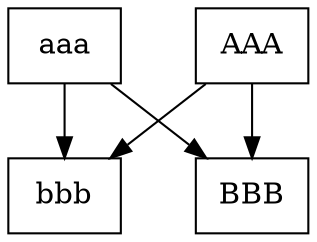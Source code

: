 digraph G {
	graph [nodesep="0.5"];
	node [label="\N", shape=box];
	graph [bb="0,0,144,108"];
	aaa [pos="27,90", width="0.75", height="0.50"];
	bbb [pos="27,18", width="0.75", height="0.50"];
	BBB [pos="117,18", width="0.75", height="0.50"];
	AAA [pos="117,90", width="0.75", height="0.50"];
	aaa -> bbb [pos="e,27,36 27,72 27,64 27,55 27,46"];
	aaa -> BBB [pos="e,95,36 50,72 61,63 75,52 87,42"];
	AAA -> BBB [pos="e,117,36 117,72 117,64 117,55 117,46"];
	AAA -> bbb [pos="e,49,36 94,72 83,63 69,52 57,42"];
}
